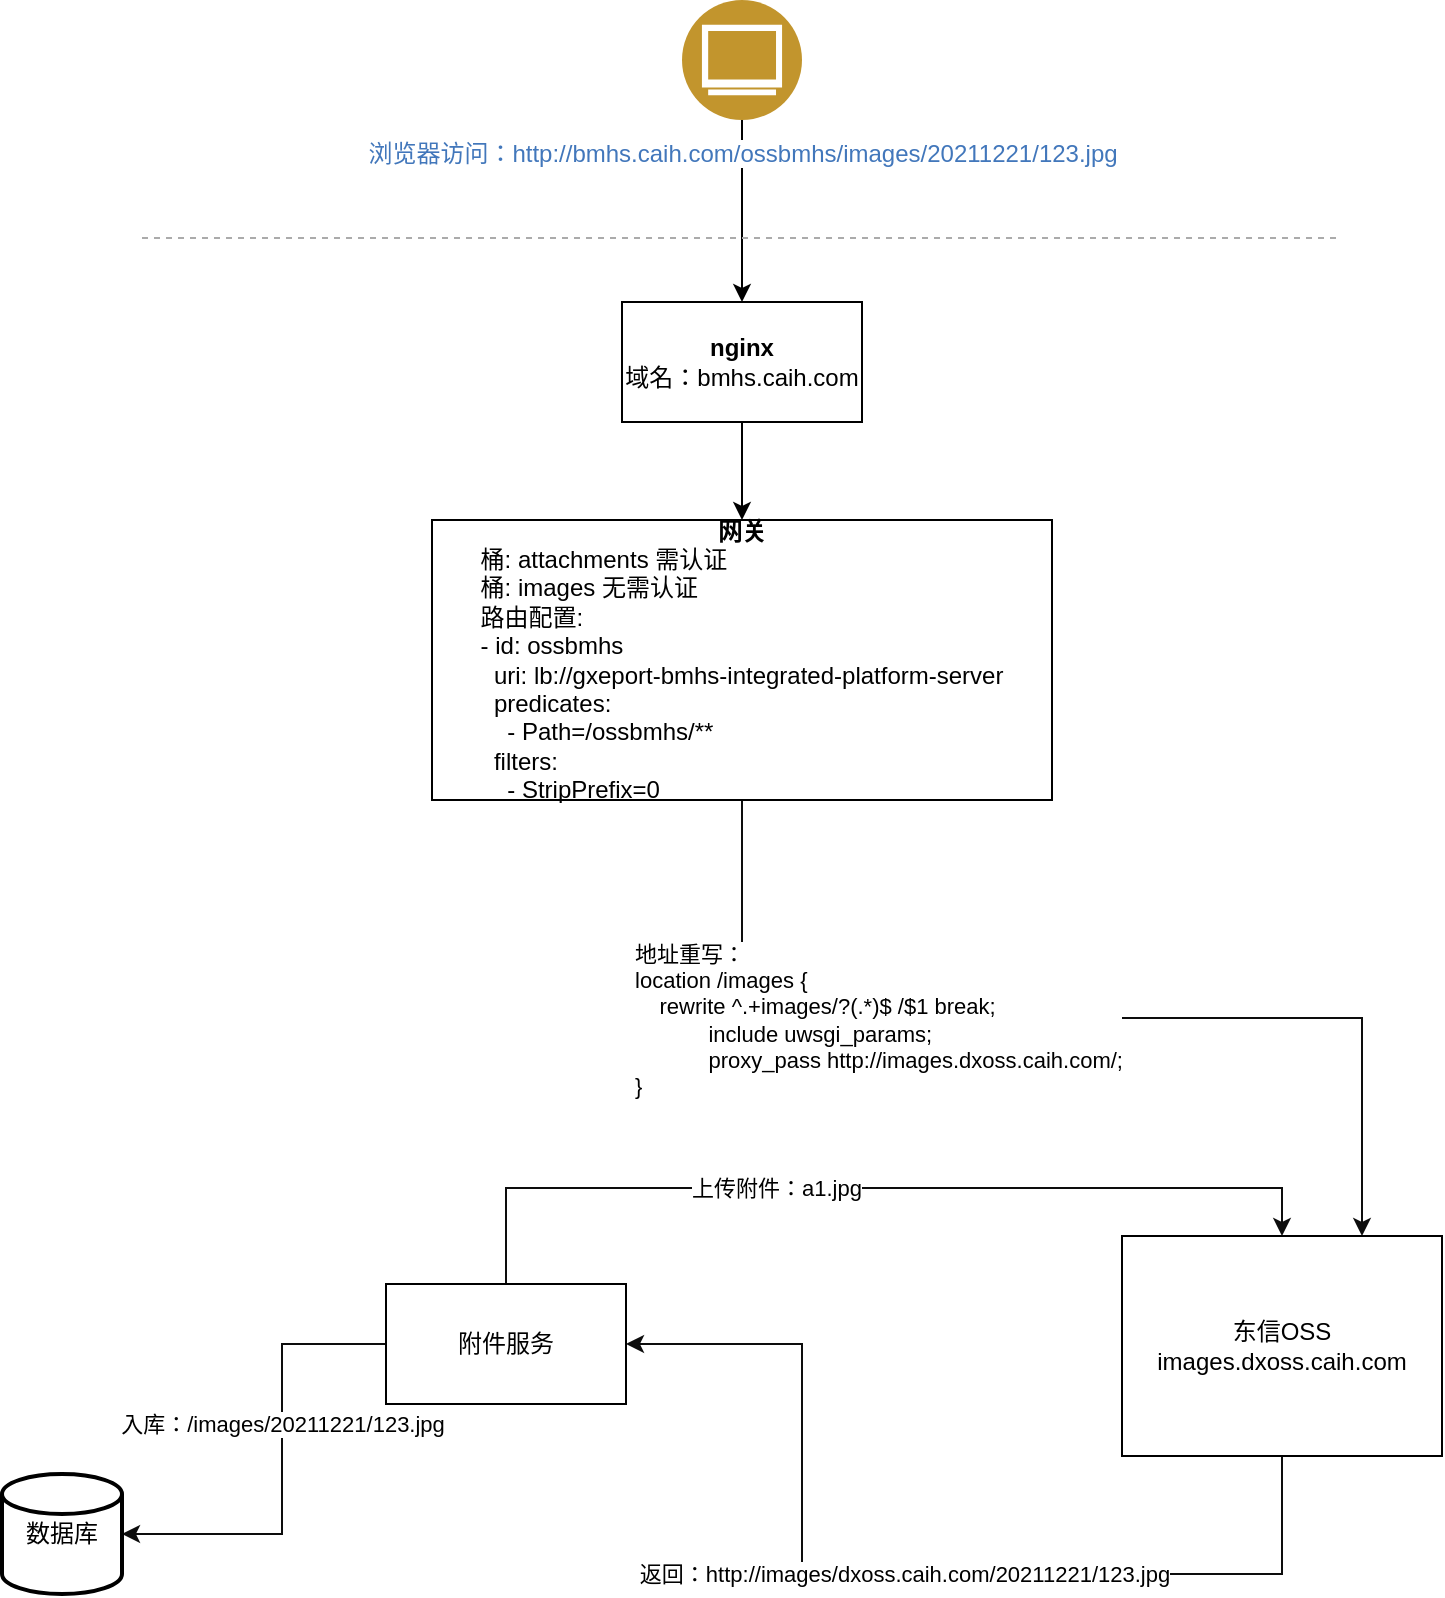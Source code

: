 <mxfile version="16.0.3" type="github">
  <diagram id="pYRl8vjKHbRJ7Xavpx-g" name="Page-1">
    <mxGraphModel dx="1422" dy="762" grid="1" gridSize="10" guides="1" tooltips="1" connect="1" arrows="1" fold="1" page="1" pageScale="1" pageWidth="827" pageHeight="1169" math="0" shadow="0">
      <root>
        <mxCell id="0" />
        <mxCell id="1" parent="0" />
        <mxCell id="lx5M7IF353iP7vNjwrQu-17" style="edgeStyle=orthogonalEdgeStyle;rounded=0;orthogonalLoop=1;jettySize=auto;html=1;exitX=0.5;exitY=1;exitDx=0;exitDy=0;entryX=0.75;entryY=0;entryDx=0;entryDy=0;strokeColor=#0D0D0D;" parent="1" source="jab4PAsLs41NmtKCzUoU-1" target="lx5M7IF353iP7vNjwrQu-6" edge="1">
          <mxGeometry relative="1" as="geometry" />
        </mxCell>
        <mxCell id="lx5M7IF353iP7vNjwrQu-18" value="&lt;div style=&quot;text-align: left&quot;&gt;地址重写：&lt;/div&gt;&lt;div style=&quot;text-align: left&quot;&gt;location /images {&lt;/div&gt;&lt;div style=&quot;text-align: left&quot;&gt;&lt;span style=&quot;font-size: 11px&quot;&gt;&amp;nbsp; &amp;nbsp; rewrite ^.+images/?(.*)$ /$1 break;&lt;/span&gt;&lt;/div&gt;&lt;div style=&quot;text-align: left&quot;&gt;&lt;span style=&quot;font-size: 11px&quot;&gt;&amp;nbsp; &amp;nbsp; &amp;nbsp; &amp;nbsp; &amp;nbsp; &amp;nbsp; include uwsgi_params;&lt;/span&gt;&lt;/div&gt;&lt;div style=&quot;text-align: left&quot;&gt;&lt;span style=&quot;font-size: 11px&quot;&gt;&amp;nbsp; &amp;nbsp; &amp;nbsp; &amp;nbsp; &amp;nbsp; &amp;nbsp; proxy_pass http://images.dxoss.caih.com/;&lt;/span&gt;&lt;/div&gt;&lt;div style=&quot;text-align: left&quot;&gt;}&lt;/div&gt;" style="edgeLabel;html=1;align=center;verticalAlign=middle;resizable=0;points=[];" parent="lx5M7IF353iP7vNjwrQu-17" vertex="1" connectable="0">
          <mxGeometry x="-0.332" y="-1" relative="1" as="geometry">
            <mxPoint as="offset" />
          </mxGeometry>
        </mxCell>
        <mxCell id="jab4PAsLs41NmtKCzUoU-2" style="edgeStyle=orthogonalEdgeStyle;rounded=0;orthogonalLoop=1;jettySize=auto;html=1;exitX=0.5;exitY=1;exitDx=0;exitDy=0;entryX=0.5;entryY=0;entryDx=0;entryDy=0;" edge="1" parent="1" source="lx5M7IF353iP7vNjwrQu-1" target="jab4PAsLs41NmtKCzUoU-1">
          <mxGeometry relative="1" as="geometry" />
        </mxCell>
        <mxCell id="lx5M7IF353iP7vNjwrQu-1" value="&lt;b&gt;nginx&lt;/b&gt;&lt;br&gt;域名：bmhs.caih.com" style="rounded=0;whiteSpace=wrap;html=1;" parent="1" vertex="1">
          <mxGeometry x="330" y="211" width="120" height="60" as="geometry" />
        </mxCell>
        <mxCell id="lx5M7IF353iP7vNjwrQu-4" style="edgeStyle=orthogonalEdgeStyle;rounded=0;orthogonalLoop=1;jettySize=auto;html=1;exitX=0.5;exitY=1;exitDx=0;exitDy=0;entryX=0.5;entryY=0;entryDx=0;entryDy=0;" parent="1" source="lx5M7IF353iP7vNjwrQu-3" target="lx5M7IF353iP7vNjwrQu-1" edge="1">
          <mxGeometry relative="1" as="geometry" />
        </mxCell>
        <mxCell id="lx5M7IF353iP7vNjwrQu-3" value="浏览器访问：http://bmhs.caih.com/ossbmhs/images/20211221/123.jpg" style="aspect=fixed;perimeter=ellipsePerimeter;html=1;align=center;shadow=0;dashed=0;fontColor=#4277BB;labelBackgroundColor=#ffffff;fontSize=12;spacingTop=3;image;image=img/lib/ibm/users/browser.svg;" parent="1" vertex="1">
          <mxGeometry x="360" y="60" width="60" height="60" as="geometry" />
        </mxCell>
        <mxCell id="lx5M7IF353iP7vNjwrQu-5" value="" style="endArrow=none;html=1;rounded=0;strokeColor=#ABABAB;dashed=1;" parent="1" edge="1">
          <mxGeometry width="50" height="50" relative="1" as="geometry">
            <mxPoint x="90" y="179" as="sourcePoint" />
            <mxPoint x="690" y="179" as="targetPoint" />
          </mxGeometry>
        </mxCell>
        <mxCell id="lx5M7IF353iP7vNjwrQu-11" style="edgeStyle=orthogonalEdgeStyle;rounded=0;orthogonalLoop=1;jettySize=auto;html=1;exitX=0.5;exitY=1;exitDx=0;exitDy=0;entryX=1;entryY=0.5;entryDx=0;entryDy=0;strokeColor=#0D0D0D;" parent="1" source="lx5M7IF353iP7vNjwrQu-6" target="lx5M7IF353iP7vNjwrQu-7" edge="1">
          <mxGeometry relative="1" as="geometry">
            <Array as="points">
              <mxPoint x="660" y="847" />
              <mxPoint x="420" y="847" />
              <mxPoint x="420" y="732" />
            </Array>
          </mxGeometry>
        </mxCell>
        <mxCell id="lx5M7IF353iP7vNjwrQu-12" value="返回：http://images/dxoss.caih.com/20211221/123.jpg" style="edgeLabel;html=1;align=center;verticalAlign=middle;resizable=0;points=[];" parent="lx5M7IF353iP7vNjwrQu-11" vertex="1" connectable="0">
          <mxGeometry x="-0.01" relative="1" as="geometry">
            <mxPoint as="offset" />
          </mxGeometry>
        </mxCell>
        <mxCell id="lx5M7IF353iP7vNjwrQu-6" value="东信OSS&lt;br&gt;images.dxoss.caih.com" style="rounded=0;whiteSpace=wrap;html=1;" parent="1" vertex="1">
          <mxGeometry x="580" y="678" width="160" height="110" as="geometry" />
        </mxCell>
        <mxCell id="lx5M7IF353iP7vNjwrQu-8" style="edgeStyle=orthogonalEdgeStyle;rounded=0;orthogonalLoop=1;jettySize=auto;html=1;exitX=0.5;exitY=0;exitDx=0;exitDy=0;entryX=0.5;entryY=0;entryDx=0;entryDy=0;strokeColor=#0D0D0D;" parent="1" source="lx5M7IF353iP7vNjwrQu-7" target="lx5M7IF353iP7vNjwrQu-6" edge="1">
          <mxGeometry relative="1" as="geometry">
            <Array as="points">
              <mxPoint x="272" y="654" />
              <mxPoint x="660" y="654" />
            </Array>
          </mxGeometry>
        </mxCell>
        <mxCell id="lx5M7IF353iP7vNjwrQu-9" value="上传附件：a1.jpg" style="edgeLabel;html=1;align=center;verticalAlign=middle;resizable=0;points=[];" parent="lx5M7IF353iP7vNjwrQu-8" vertex="1" connectable="0">
          <mxGeometry x="-0.207" relative="1" as="geometry">
            <mxPoint as="offset" />
          </mxGeometry>
        </mxCell>
        <mxCell id="lx5M7IF353iP7vNjwrQu-15" style="edgeStyle=orthogonalEdgeStyle;rounded=0;orthogonalLoop=1;jettySize=auto;html=1;exitX=0;exitY=0.5;exitDx=0;exitDy=0;strokeColor=#0D0D0D;" parent="1" source="lx5M7IF353iP7vNjwrQu-7" target="lx5M7IF353iP7vNjwrQu-14" edge="1">
          <mxGeometry relative="1" as="geometry">
            <Array as="points">
              <mxPoint x="160" y="732" />
              <mxPoint x="160" y="827" />
            </Array>
          </mxGeometry>
        </mxCell>
        <mxCell id="lx5M7IF353iP7vNjwrQu-16" value="入库：/images/20211221/123.jpg" style="edgeLabel;html=1;align=center;verticalAlign=middle;resizable=0;points=[];" parent="lx5M7IF353iP7vNjwrQu-15" vertex="1" connectable="0">
          <mxGeometry x="-0.188" relative="1" as="geometry">
            <mxPoint as="offset" />
          </mxGeometry>
        </mxCell>
        <mxCell id="lx5M7IF353iP7vNjwrQu-7" value="附件服务" style="rounded=0;whiteSpace=wrap;html=1;" parent="1" vertex="1">
          <mxGeometry x="212" y="702" width="120" height="60" as="geometry" />
        </mxCell>
        <mxCell id="lx5M7IF353iP7vNjwrQu-14" value="数据库" style="strokeWidth=2;html=1;shape=mxgraph.flowchart.database;whiteSpace=wrap;" parent="1" vertex="1">
          <mxGeometry x="20" y="797" width="60" height="60" as="geometry" />
        </mxCell>
        <mxCell id="jab4PAsLs41NmtKCzUoU-1" value="&lt;b&gt;网关&lt;/b&gt;&lt;br&gt;&lt;div style=&quot;text-align: left&quot;&gt;桶: attachments 需认证&lt;/div&gt;&lt;div style=&quot;text-align: left&quot;&gt;桶: images 无需认证&lt;/div&gt;&lt;div style=&quot;text-align: left&quot;&gt;路由配置:&lt;/div&gt;&lt;div style=&quot;text-align: left&quot;&gt;- id: ossbmhs&lt;/div&gt;&lt;div style=&quot;text-align: left&quot;&gt;&amp;nbsp; uri: lb://gxeport-bmhs-integrated-platform-server&lt;/div&gt;&lt;div style=&quot;text-align: left&quot;&gt;&amp;nbsp; predicates:&lt;/div&gt;&lt;div style=&quot;text-align: left&quot;&gt;&amp;nbsp; &amp;nbsp; - Path=/ossbmhs/**&lt;/div&gt;&lt;div style=&quot;text-align: left&quot;&gt;&amp;nbsp; filters:&lt;/div&gt;&lt;div style=&quot;text-align: left&quot;&gt;&amp;nbsp; &amp;nbsp; - StripPrefix=0&lt;/div&gt;" style="rounded=0;whiteSpace=wrap;html=1;" vertex="1" parent="1">
          <mxGeometry x="235" y="320" width="310" height="140" as="geometry" />
        </mxCell>
      </root>
    </mxGraphModel>
  </diagram>
</mxfile>
